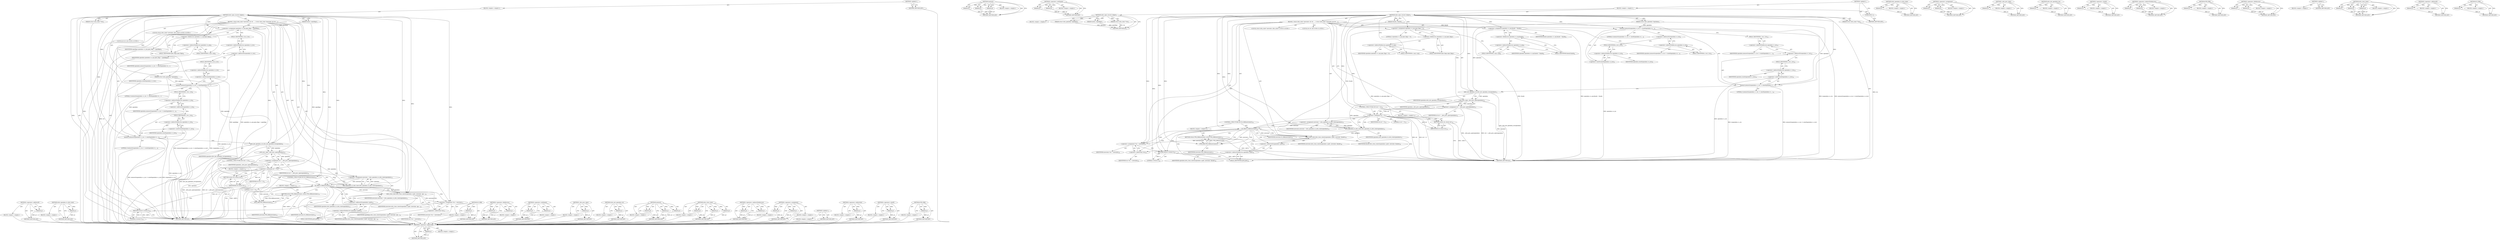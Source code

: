 digraph "IS_ERR" {
vulnerable_125 [label=<(METHOD,&lt;operator&gt;.addressOf)>];
vulnerable_126 [label=<(PARAM,p1)>];
vulnerable_127 [label=<(BLOCK,&lt;empty&gt;,&lt;empty&gt;)>];
vulnerable_128 [label=<(METHOD_RETURN,ANY)>];
vulnerable_146 [label=<(METHOD,nfs4_opendata_to_nfs4_state)>];
vulnerable_147 [label=<(PARAM,p1)>];
vulnerable_148 [label=<(BLOCK,&lt;empty&gt;,&lt;empty&gt;)>];
vulnerable_149 [label=<(METHOD_RETURN,ANY)>];
vulnerable_6 [label=<(METHOD,&lt;global&gt;)<SUB>1</SUB>>];
vulnerable_7 [label=<(BLOCK,&lt;empty&gt;,&lt;empty&gt;)<SUB>1</SUB>>];
vulnerable_8 [label=<(METHOD,nfs4_open_recover_helper)<SUB>1</SUB>>];
vulnerable_9 [label=<(PARAM,struct nfs4_opendata *opendata)<SUB>1</SUB>>];
vulnerable_10 [label=<(PARAM,mode_t openflags)<SUB>1</SUB>>];
vulnerable_11 [label=<(PARAM,struct nfs4_state **res)<SUB>1</SUB>>];
vulnerable_12 [label=<(BLOCK,{
 	struct nfs4_state *newstate;
 	int ret;
 
	...,{
 	struct nfs4_state *newstate;
 	int ret;
 
	...)<SUB>2</SUB>>];
vulnerable_13 [label="<(LOCAL,struct nfs4_state* newstate: nfs4_state*)<SUB>3</SUB>>"];
vulnerable_14 [label="<(LOCAL,int ret: int)<SUB>4</SUB>>"];
vulnerable_15 [label=<(&lt;operator&gt;.assignment,opendata-&gt;o_arg.open_flags = openflags)<SUB>6</SUB>>];
vulnerable_16 [label=<(&lt;operator&gt;.fieldAccess,opendata-&gt;o_arg.open_flags)<SUB>6</SUB>>];
vulnerable_17 [label=<(&lt;operator&gt;.indirectFieldAccess,opendata-&gt;o_arg)<SUB>6</SUB>>];
vulnerable_18 [label=<(IDENTIFIER,opendata,opendata-&gt;o_arg.open_flags = openflags)<SUB>6</SUB>>];
vulnerable_19 [label=<(FIELD_IDENTIFIER,o_arg,o_arg)<SUB>6</SUB>>];
vulnerable_20 [label=<(FIELD_IDENTIFIER,open_flags,open_flags)<SUB>6</SUB>>];
vulnerable_21 [label=<(IDENTIFIER,openflags,opendata-&gt;o_arg.open_flags = openflags)<SUB>6</SUB>>];
vulnerable_22 [label=<(memset,memset(&amp;opendata-&gt;o_res, 0, sizeof(opendata-&gt;o_...)<SUB>7</SUB>>];
vulnerable_23 [label=<(&lt;operator&gt;.addressOf,&amp;opendata-&gt;o_res)<SUB>7</SUB>>];
vulnerable_24 [label=<(&lt;operator&gt;.indirectFieldAccess,opendata-&gt;o_res)<SUB>7</SUB>>];
vulnerable_25 [label=<(IDENTIFIER,opendata,memset(&amp;opendata-&gt;o_res, 0, sizeof(opendata-&gt;o_...)<SUB>7</SUB>>];
vulnerable_26 [label=<(FIELD_IDENTIFIER,o_res,o_res)<SUB>7</SUB>>];
vulnerable_27 [label=<(LITERAL,0,memset(&amp;opendata-&gt;o_res, 0, sizeof(opendata-&gt;o_...)<SUB>7</SUB>>];
vulnerable_28 [label=<(&lt;operator&gt;.sizeOf,sizeof(opendata-&gt;o_res))<SUB>7</SUB>>];
vulnerable_29 [label=<(&lt;operator&gt;.indirectFieldAccess,opendata-&gt;o_res)<SUB>7</SUB>>];
vulnerable_30 [label=<(IDENTIFIER,opendata,sizeof(opendata-&gt;o_res))<SUB>7</SUB>>];
vulnerable_31 [label=<(FIELD_IDENTIFIER,o_res,o_res)<SUB>7</SUB>>];
vulnerable_32 [label=<(memset,memset(&amp;opendata-&gt;c_res, 0, sizeof(opendata-&gt;c_...)<SUB>8</SUB>>];
vulnerable_33 [label=<(&lt;operator&gt;.addressOf,&amp;opendata-&gt;c_res)<SUB>8</SUB>>];
vulnerable_34 [label=<(&lt;operator&gt;.indirectFieldAccess,opendata-&gt;c_res)<SUB>8</SUB>>];
vulnerable_35 [label=<(IDENTIFIER,opendata,memset(&amp;opendata-&gt;c_res, 0, sizeof(opendata-&gt;c_...)<SUB>8</SUB>>];
vulnerable_36 [label=<(FIELD_IDENTIFIER,c_res,c_res)<SUB>8</SUB>>];
vulnerable_37 [label=<(LITERAL,0,memset(&amp;opendata-&gt;c_res, 0, sizeof(opendata-&gt;c_...)<SUB>8</SUB>>];
vulnerable_38 [label=<(&lt;operator&gt;.sizeOf,sizeof(opendata-&gt;c_res))<SUB>8</SUB>>];
vulnerable_39 [label=<(&lt;operator&gt;.indirectFieldAccess,opendata-&gt;c_res)<SUB>8</SUB>>];
vulnerable_40 [label=<(IDENTIFIER,opendata,sizeof(opendata-&gt;c_res))<SUB>8</SUB>>];
vulnerable_41 [label=<(FIELD_IDENTIFIER,c_res,c_res)<SUB>8</SUB>>];
vulnerable_42 [label=<(nfs4_init_opendata_res,nfs4_init_opendata_res(opendata))<SUB>9</SUB>>];
vulnerable_43 [label=<(IDENTIFIER,opendata,nfs4_init_opendata_res(opendata))<SUB>9</SUB>>];
vulnerable_44 [label=<(&lt;operator&gt;.assignment,ret = _nfs4_proc_open(opendata))<SUB>10</SUB>>];
vulnerable_45 [label=<(IDENTIFIER,ret,ret = _nfs4_proc_open(opendata))<SUB>10</SUB>>];
vulnerable_46 [label=<(_nfs4_proc_open,_nfs4_proc_open(opendata))<SUB>10</SUB>>];
vulnerable_47 [label=<(IDENTIFIER,opendata,_nfs4_proc_open(opendata))<SUB>10</SUB>>];
vulnerable_48 [label=<(CONTROL_STRUCTURE,IF,if (ret != 0))<SUB>11</SUB>>];
vulnerable_49 [label=<(&lt;operator&gt;.notEquals,ret != 0)<SUB>11</SUB>>];
vulnerable_50 [label=<(IDENTIFIER,ret,ret != 0)<SUB>11</SUB>>];
vulnerable_51 [label=<(LITERAL,0,ret != 0)<SUB>11</SUB>>];
vulnerable_52 [label=<(BLOCK,&lt;empty&gt;,&lt;empty&gt;)<SUB>12</SUB>>];
vulnerable_53 [label=<(RETURN,return ret;,return ret;)<SUB>12</SUB>>];
vulnerable_54 [label=<(IDENTIFIER,ret,return ret;)<SUB>12</SUB>>];
vulnerable_55 [label=<(&lt;operator&gt;.assignment,newstate = nfs4_opendata_to_nfs4_state(opendata))<SUB>13</SUB>>];
vulnerable_56 [label=<(IDENTIFIER,newstate,newstate = nfs4_opendata_to_nfs4_state(opendata))<SUB>13</SUB>>];
vulnerable_57 [label=<(nfs4_opendata_to_nfs4_state,nfs4_opendata_to_nfs4_state(opendata))<SUB>13</SUB>>];
vulnerable_58 [label=<(IDENTIFIER,opendata,nfs4_opendata_to_nfs4_state(opendata))<SUB>13</SUB>>];
vulnerable_59 [label=<(CONTROL_STRUCTURE,IF,if (IS_ERR(newstate)))<SUB>14</SUB>>];
vulnerable_60 [label=<(IS_ERR,IS_ERR(newstate))<SUB>14</SUB>>];
vulnerable_61 [label=<(IDENTIFIER,newstate,IS_ERR(newstate))<SUB>14</SUB>>];
vulnerable_62 [label=<(BLOCK,&lt;empty&gt;,&lt;empty&gt;)<SUB>15</SUB>>];
vulnerable_63 [label=<(RETURN,return PTR_ERR(newstate);,return PTR_ERR(newstate);)<SUB>15</SUB>>];
vulnerable_64 [label=<(PTR_ERR,PTR_ERR(newstate))<SUB>15</SUB>>];
vulnerable_65 [label=<(IDENTIFIER,newstate,PTR_ERR(newstate))<SUB>15</SUB>>];
vulnerable_66 [label=<(nfs4_close_state,nfs4_close_state(&amp;opendata-&gt;path, newstate, ope...)<SUB>16</SUB>>];
vulnerable_67 [label=<(&lt;operator&gt;.addressOf,&amp;opendata-&gt;path)<SUB>16</SUB>>];
vulnerable_68 [label=<(&lt;operator&gt;.indirectFieldAccess,opendata-&gt;path)<SUB>16</SUB>>];
vulnerable_69 [label=<(IDENTIFIER,opendata,nfs4_close_state(&amp;opendata-&gt;path, newstate, ope...)<SUB>16</SUB>>];
vulnerable_70 [label=<(FIELD_IDENTIFIER,path,path)<SUB>16</SUB>>];
vulnerable_71 [label=<(IDENTIFIER,newstate,nfs4_close_state(&amp;opendata-&gt;path, newstate, ope...)<SUB>16</SUB>>];
vulnerable_72 [label=<(IDENTIFIER,openflags,nfs4_close_state(&amp;opendata-&gt;path, newstate, ope...)<SUB>16</SUB>>];
vulnerable_73 [label=<(&lt;operator&gt;.assignment,*res = newstate)<SUB>17</SUB>>];
vulnerable_74 [label=<(&lt;operator&gt;.indirection,*res)<SUB>17</SUB>>];
vulnerable_75 [label=<(IDENTIFIER,res,*res = newstate)<SUB>17</SUB>>];
vulnerable_76 [label=<(IDENTIFIER,newstate,*res = newstate)<SUB>17</SUB>>];
vulnerable_77 [label=<(RETURN,return 0;,return 0;)<SUB>18</SUB>>];
vulnerable_78 [label=<(LITERAL,0,return 0;)<SUB>18</SUB>>];
vulnerable_79 [label=<(METHOD_RETURN,int)<SUB>1</SUB>>];
vulnerable_81 [label=<(METHOD_RETURN,ANY)<SUB>1</SUB>>];
vulnerable_150 [label=<(METHOD,IS_ERR)>];
vulnerable_151 [label=<(PARAM,p1)>];
vulnerable_152 [label=<(BLOCK,&lt;empty&gt;,&lt;empty&gt;)>];
vulnerable_153 [label=<(METHOD_RETURN,ANY)>];
vulnerable_109 [label=<(METHOD,&lt;operator&gt;.fieldAccess)>];
vulnerable_110 [label=<(PARAM,p1)>];
vulnerable_111 [label=<(PARAM,p2)>];
vulnerable_112 [label=<(BLOCK,&lt;empty&gt;,&lt;empty&gt;)>];
vulnerable_113 [label=<(METHOD_RETURN,ANY)>];
vulnerable_141 [label=<(METHOD,&lt;operator&gt;.notEquals)>];
vulnerable_142 [label=<(PARAM,p1)>];
vulnerable_143 [label=<(PARAM,p2)>];
vulnerable_144 [label=<(BLOCK,&lt;empty&gt;,&lt;empty&gt;)>];
vulnerable_145 [label=<(METHOD_RETURN,ANY)>];
vulnerable_137 [label=<(METHOD,_nfs4_proc_open)>];
vulnerable_138 [label=<(PARAM,p1)>];
vulnerable_139 [label=<(BLOCK,&lt;empty&gt;,&lt;empty&gt;)>];
vulnerable_140 [label=<(METHOD_RETURN,ANY)>];
vulnerable_133 [label=<(METHOD,nfs4_init_opendata_res)>];
vulnerable_134 [label=<(PARAM,p1)>];
vulnerable_135 [label=<(BLOCK,&lt;empty&gt;,&lt;empty&gt;)>];
vulnerable_136 [label=<(METHOD_RETURN,ANY)>];
vulnerable_119 [label=<(METHOD,memset)>];
vulnerable_120 [label=<(PARAM,p1)>];
vulnerable_121 [label=<(PARAM,p2)>];
vulnerable_122 [label=<(PARAM,p3)>];
vulnerable_123 [label=<(BLOCK,&lt;empty&gt;,&lt;empty&gt;)>];
vulnerable_124 [label=<(METHOD_RETURN,ANY)>];
vulnerable_158 [label=<(METHOD,nfs4_close_state)>];
vulnerable_159 [label=<(PARAM,p1)>];
vulnerable_160 [label=<(PARAM,p2)>];
vulnerable_161 [label=<(PARAM,p3)>];
vulnerable_162 [label=<(BLOCK,&lt;empty&gt;,&lt;empty&gt;)>];
vulnerable_163 [label=<(METHOD_RETURN,ANY)>];
vulnerable_114 [label=<(METHOD,&lt;operator&gt;.indirectFieldAccess)>];
vulnerable_115 [label=<(PARAM,p1)>];
vulnerable_116 [label=<(PARAM,p2)>];
vulnerable_117 [label=<(BLOCK,&lt;empty&gt;,&lt;empty&gt;)>];
vulnerable_118 [label=<(METHOD_RETURN,ANY)>];
vulnerable_104 [label=<(METHOD,&lt;operator&gt;.assignment)>];
vulnerable_105 [label=<(PARAM,p1)>];
vulnerable_106 [label=<(PARAM,p2)>];
vulnerable_107 [label=<(BLOCK,&lt;empty&gt;,&lt;empty&gt;)>];
vulnerable_108 [label=<(METHOD_RETURN,ANY)>];
vulnerable_98 [label=<(METHOD,&lt;global&gt;)<SUB>1</SUB>>];
vulnerable_99 [label=<(BLOCK,&lt;empty&gt;,&lt;empty&gt;)>];
vulnerable_100 [label=<(METHOD_RETURN,ANY)>];
vulnerable_164 [label=<(METHOD,&lt;operator&gt;.indirection)>];
vulnerable_165 [label=<(PARAM,p1)>];
vulnerable_166 [label=<(BLOCK,&lt;empty&gt;,&lt;empty&gt;)>];
vulnerable_167 [label=<(METHOD_RETURN,ANY)>];
vulnerable_129 [label=<(METHOD,&lt;operator&gt;.sizeOf)>];
vulnerable_130 [label=<(PARAM,p1)>];
vulnerable_131 [label=<(BLOCK,&lt;empty&gt;,&lt;empty&gt;)>];
vulnerable_132 [label=<(METHOD_RETURN,ANY)>];
vulnerable_154 [label=<(METHOD,PTR_ERR)>];
vulnerable_155 [label=<(PARAM,p1)>];
vulnerable_156 [label=<(BLOCK,&lt;empty&gt;,&lt;empty&gt;)>];
vulnerable_157 [label=<(METHOD_RETURN,ANY)>];
fixed_181 [label=<(METHOD,&lt;operator&gt;.indirection)>];
fixed_182 [label=<(PARAM,p1)>];
fixed_183 [label=<(BLOCK,&lt;empty&gt;,&lt;empty&gt;)>];
fixed_184 [label=<(METHOD_RETURN,ANY)>];
fixed_136 [label=<(METHOD,memset)>];
fixed_137 [label=<(PARAM,p1)>];
fixed_138 [label=<(PARAM,p2)>];
fixed_139 [label=<(PARAM,p3)>];
fixed_140 [label=<(BLOCK,&lt;empty&gt;,&lt;empty&gt;)>];
fixed_141 [label=<(METHOD_RETURN,ANY)>];
fixed_158 [label=<(METHOD,&lt;operator&gt;.notEquals)>];
fixed_159 [label=<(PARAM,p1)>];
fixed_160 [label=<(PARAM,p2)>];
fixed_161 [label=<(BLOCK,&lt;empty&gt;,&lt;empty&gt;)>];
fixed_162 [label=<(METHOD_RETURN,ANY)>];
fixed_6 [label=<(METHOD,&lt;global&gt;)<SUB>1</SUB>>];
fixed_7 [label=<(BLOCK,&lt;empty&gt;,&lt;empty&gt;)<SUB>1</SUB>>];
fixed_8 [label=<(METHOD,nfs4_open_recover_helper)<SUB>1</SUB>>];
fixed_9 [label=<(PARAM,struct nfs4_opendata *opendata)<SUB>1</SUB>>];
fixed_10 [label=<(PARAM,mode_t openflags)<SUB>1</SUB>>];
fixed_11 [label=<(PARAM,struct nfs4_state **res)<SUB>1</SUB>>];
fixed_12 [label=<(BLOCK,&lt;empty&gt;,&lt;empty&gt;)>];
fixed_13 [label=<(METHOD_RETURN,int)<SUB>1</SUB>>];
fixed_15 [label=<(UNKNOWN,),))<SUB>1</SUB>>];
fixed_16 [label=<(METHOD,nfs4_open_recover_helper)<SUB>2</SUB>>];
fixed_17 [label=<(PARAM,struct nfs4_opendata *opendata)<SUB>2</SUB>>];
fixed_18 [label=<(PARAM,fmode_t fmode)<SUB>2</SUB>>];
fixed_19 [label=<(PARAM,struct nfs4_state **res)<SUB>2</SUB>>];
fixed_20 [label=<(BLOCK,{
 	struct nfs4_state *newstate;
 	int ret;
 
	...,{
 	struct nfs4_state *newstate;
 	int ret;
 
	...)<SUB>3</SUB>>];
fixed_21 [label="<(LOCAL,struct nfs4_state* newstate: nfs4_state*)<SUB>4</SUB>>"];
fixed_22 [label="<(LOCAL,int ret: int)<SUB>5</SUB>>"];
fixed_23 [label=<(&lt;operator&gt;.assignment,opendata-&gt;o_arg.open_flags = 0)<SUB>7</SUB>>];
fixed_24 [label=<(&lt;operator&gt;.fieldAccess,opendata-&gt;o_arg.open_flags)<SUB>7</SUB>>];
fixed_25 [label=<(&lt;operator&gt;.indirectFieldAccess,opendata-&gt;o_arg)<SUB>7</SUB>>];
fixed_26 [label=<(IDENTIFIER,opendata,opendata-&gt;o_arg.open_flags = 0)<SUB>7</SUB>>];
fixed_27 [label=<(FIELD_IDENTIFIER,o_arg,o_arg)<SUB>7</SUB>>];
fixed_28 [label=<(FIELD_IDENTIFIER,open_flags,open_flags)<SUB>7</SUB>>];
fixed_29 [label=<(LITERAL,0,opendata-&gt;o_arg.open_flags = 0)<SUB>7</SUB>>];
fixed_30 [label=<(&lt;operator&gt;.assignment,opendata-&gt;o_arg.fmode = fmode)<SUB>8</SUB>>];
fixed_31 [label=<(&lt;operator&gt;.fieldAccess,opendata-&gt;o_arg.fmode)<SUB>8</SUB>>];
fixed_32 [label=<(&lt;operator&gt;.indirectFieldAccess,opendata-&gt;o_arg)<SUB>8</SUB>>];
fixed_33 [label=<(IDENTIFIER,opendata,opendata-&gt;o_arg.fmode = fmode)<SUB>8</SUB>>];
fixed_34 [label=<(FIELD_IDENTIFIER,o_arg,o_arg)<SUB>8</SUB>>];
fixed_35 [label=<(FIELD_IDENTIFIER,fmode,fmode)<SUB>8</SUB>>];
fixed_36 [label=<(IDENTIFIER,fmode,opendata-&gt;o_arg.fmode = fmode)<SUB>8</SUB>>];
fixed_37 [label=<(memset,memset(&amp;opendata-&gt;o_res, 0, sizeof(opendata-&gt;o_...)<SUB>9</SUB>>];
fixed_38 [label=<(&lt;operator&gt;.addressOf,&amp;opendata-&gt;o_res)<SUB>9</SUB>>];
fixed_39 [label=<(&lt;operator&gt;.indirectFieldAccess,opendata-&gt;o_res)<SUB>9</SUB>>];
fixed_40 [label=<(IDENTIFIER,opendata,memset(&amp;opendata-&gt;o_res, 0, sizeof(opendata-&gt;o_...)<SUB>9</SUB>>];
fixed_41 [label=<(FIELD_IDENTIFIER,o_res,o_res)<SUB>9</SUB>>];
fixed_42 [label=<(LITERAL,0,memset(&amp;opendata-&gt;o_res, 0, sizeof(opendata-&gt;o_...)<SUB>9</SUB>>];
fixed_43 [label=<(&lt;operator&gt;.sizeOf,sizeof(opendata-&gt;o_res))<SUB>9</SUB>>];
fixed_44 [label=<(&lt;operator&gt;.indirectFieldAccess,opendata-&gt;o_res)<SUB>9</SUB>>];
fixed_45 [label=<(IDENTIFIER,opendata,sizeof(opendata-&gt;o_res))<SUB>9</SUB>>];
fixed_46 [label=<(FIELD_IDENTIFIER,o_res,o_res)<SUB>9</SUB>>];
fixed_47 [label=<(memset,memset(&amp;opendata-&gt;c_res, 0, sizeof(opendata-&gt;c_...)<SUB>10</SUB>>];
fixed_48 [label=<(&lt;operator&gt;.addressOf,&amp;opendata-&gt;c_res)<SUB>10</SUB>>];
fixed_49 [label=<(&lt;operator&gt;.indirectFieldAccess,opendata-&gt;c_res)<SUB>10</SUB>>];
fixed_50 [label=<(IDENTIFIER,opendata,memset(&amp;opendata-&gt;c_res, 0, sizeof(opendata-&gt;c_...)<SUB>10</SUB>>];
fixed_51 [label=<(FIELD_IDENTIFIER,c_res,c_res)<SUB>10</SUB>>];
fixed_52 [label=<(LITERAL,0,memset(&amp;opendata-&gt;c_res, 0, sizeof(opendata-&gt;c_...)<SUB>10</SUB>>];
fixed_53 [label=<(&lt;operator&gt;.sizeOf,sizeof(opendata-&gt;c_res))<SUB>10</SUB>>];
fixed_54 [label=<(&lt;operator&gt;.indirectFieldAccess,opendata-&gt;c_res)<SUB>10</SUB>>];
fixed_55 [label=<(IDENTIFIER,opendata,sizeof(opendata-&gt;c_res))<SUB>10</SUB>>];
fixed_56 [label=<(FIELD_IDENTIFIER,c_res,c_res)<SUB>10</SUB>>];
fixed_57 [label=<(nfs4_init_opendata_res,nfs4_init_opendata_res(opendata))<SUB>11</SUB>>];
fixed_58 [label=<(IDENTIFIER,opendata,nfs4_init_opendata_res(opendata))<SUB>11</SUB>>];
fixed_59 [label=<(&lt;operator&gt;.assignment,ret = _nfs4_proc_open(opendata))<SUB>12</SUB>>];
fixed_60 [label=<(IDENTIFIER,ret,ret = _nfs4_proc_open(opendata))<SUB>12</SUB>>];
fixed_61 [label=<(_nfs4_proc_open,_nfs4_proc_open(opendata))<SUB>12</SUB>>];
fixed_62 [label=<(IDENTIFIER,opendata,_nfs4_proc_open(opendata))<SUB>12</SUB>>];
fixed_63 [label=<(CONTROL_STRUCTURE,IF,if (ret != 0))<SUB>13</SUB>>];
fixed_64 [label=<(&lt;operator&gt;.notEquals,ret != 0)<SUB>13</SUB>>];
fixed_65 [label=<(IDENTIFIER,ret,ret != 0)<SUB>13</SUB>>];
fixed_66 [label=<(LITERAL,0,ret != 0)<SUB>13</SUB>>];
fixed_67 [label=<(BLOCK,&lt;empty&gt;,&lt;empty&gt;)<SUB>14</SUB>>];
fixed_68 [label=<(RETURN,return ret;,return ret;)<SUB>14</SUB>>];
fixed_69 [label=<(IDENTIFIER,ret,return ret;)<SUB>14</SUB>>];
fixed_70 [label=<(&lt;operator&gt;.assignment,newstate = nfs4_opendata_to_nfs4_state(opendata))<SUB>15</SUB>>];
fixed_71 [label=<(IDENTIFIER,newstate,newstate = nfs4_opendata_to_nfs4_state(opendata))<SUB>15</SUB>>];
fixed_72 [label=<(nfs4_opendata_to_nfs4_state,nfs4_opendata_to_nfs4_state(opendata))<SUB>15</SUB>>];
fixed_73 [label=<(IDENTIFIER,opendata,nfs4_opendata_to_nfs4_state(opendata))<SUB>15</SUB>>];
fixed_74 [label=<(CONTROL_STRUCTURE,IF,if (IS_ERR(newstate)))<SUB>16</SUB>>];
fixed_75 [label=<(IS_ERR,IS_ERR(newstate))<SUB>16</SUB>>];
fixed_76 [label=<(IDENTIFIER,newstate,IS_ERR(newstate))<SUB>16</SUB>>];
fixed_77 [label=<(BLOCK,&lt;empty&gt;,&lt;empty&gt;)<SUB>17</SUB>>];
fixed_78 [label=<(RETURN,return PTR_ERR(newstate);,return PTR_ERR(newstate);)<SUB>17</SUB>>];
fixed_79 [label=<(PTR_ERR,PTR_ERR(newstate))<SUB>17</SUB>>];
fixed_80 [label=<(IDENTIFIER,newstate,PTR_ERR(newstate))<SUB>17</SUB>>];
fixed_81 [label=<(nfs4_close_state,nfs4_close_state(&amp;opendata-&gt;path, newstate, fmode))<SUB>18</SUB>>];
fixed_82 [label=<(&lt;operator&gt;.addressOf,&amp;opendata-&gt;path)<SUB>18</SUB>>];
fixed_83 [label=<(&lt;operator&gt;.indirectFieldAccess,opendata-&gt;path)<SUB>18</SUB>>];
fixed_84 [label=<(IDENTIFIER,opendata,nfs4_close_state(&amp;opendata-&gt;path, newstate, fmode))<SUB>18</SUB>>];
fixed_85 [label=<(FIELD_IDENTIFIER,path,path)<SUB>18</SUB>>];
fixed_86 [label=<(IDENTIFIER,newstate,nfs4_close_state(&amp;opendata-&gt;path, newstate, fmode))<SUB>18</SUB>>];
fixed_87 [label=<(IDENTIFIER,fmode,nfs4_close_state(&amp;opendata-&gt;path, newstate, fmode))<SUB>18</SUB>>];
fixed_88 [label=<(&lt;operator&gt;.assignment,*res = newstate)<SUB>19</SUB>>];
fixed_89 [label=<(&lt;operator&gt;.indirection,*res)<SUB>19</SUB>>];
fixed_90 [label=<(IDENTIFIER,res,*res = newstate)<SUB>19</SUB>>];
fixed_91 [label=<(IDENTIFIER,newstate,*res = newstate)<SUB>19</SUB>>];
fixed_92 [label=<(RETURN,return 0;,return 0;)<SUB>20</SUB>>];
fixed_93 [label=<(LITERAL,0,return 0;)<SUB>20</SUB>>];
fixed_94 [label=<(METHOD_RETURN,int)<SUB>2</SUB>>];
fixed_96 [label=<(METHOD_RETURN,ANY)<SUB>1</SUB>>];
fixed_163 [label=<(METHOD,nfs4_opendata_to_nfs4_state)>];
fixed_164 [label=<(PARAM,p1)>];
fixed_165 [label=<(BLOCK,&lt;empty&gt;,&lt;empty&gt;)>];
fixed_166 [label=<(METHOD_RETURN,ANY)>];
fixed_121 [label=<(METHOD,&lt;operator&gt;.assignment)>];
fixed_122 [label=<(PARAM,p1)>];
fixed_123 [label=<(PARAM,p2)>];
fixed_124 [label=<(BLOCK,&lt;empty&gt;,&lt;empty&gt;)>];
fixed_125 [label=<(METHOD_RETURN,ANY)>];
fixed_154 [label=<(METHOD,_nfs4_proc_open)>];
fixed_155 [label=<(PARAM,p1)>];
fixed_156 [label=<(BLOCK,&lt;empty&gt;,&lt;empty&gt;)>];
fixed_157 [label=<(METHOD_RETURN,ANY)>];
fixed_150 [label=<(METHOD,nfs4_init_opendata_res)>];
fixed_151 [label=<(PARAM,p1)>];
fixed_152 [label=<(BLOCK,&lt;empty&gt;,&lt;empty&gt;)>];
fixed_153 [label=<(METHOD_RETURN,ANY)>];
fixed_146 [label=<(METHOD,&lt;operator&gt;.sizeOf)>];
fixed_147 [label=<(PARAM,p1)>];
fixed_148 [label=<(BLOCK,&lt;empty&gt;,&lt;empty&gt;)>];
fixed_149 [label=<(METHOD_RETURN,ANY)>];
fixed_131 [label=<(METHOD,&lt;operator&gt;.indirectFieldAccess)>];
fixed_132 [label=<(PARAM,p1)>];
fixed_133 [label=<(PARAM,p2)>];
fixed_134 [label=<(BLOCK,&lt;empty&gt;,&lt;empty&gt;)>];
fixed_135 [label=<(METHOD_RETURN,ANY)>];
fixed_171 [label=<(METHOD,PTR_ERR)>];
fixed_172 [label=<(PARAM,p1)>];
fixed_173 [label=<(BLOCK,&lt;empty&gt;,&lt;empty&gt;)>];
fixed_174 [label=<(METHOD_RETURN,ANY)>];
fixed_126 [label=<(METHOD,&lt;operator&gt;.fieldAccess)>];
fixed_127 [label=<(PARAM,p1)>];
fixed_128 [label=<(PARAM,p2)>];
fixed_129 [label=<(BLOCK,&lt;empty&gt;,&lt;empty&gt;)>];
fixed_130 [label=<(METHOD_RETURN,ANY)>];
fixed_115 [label=<(METHOD,&lt;global&gt;)<SUB>1</SUB>>];
fixed_116 [label=<(BLOCK,&lt;empty&gt;,&lt;empty&gt;)>];
fixed_117 [label=<(METHOD_RETURN,ANY)>];
fixed_175 [label=<(METHOD,nfs4_close_state)>];
fixed_176 [label=<(PARAM,p1)>];
fixed_177 [label=<(PARAM,p2)>];
fixed_178 [label=<(PARAM,p3)>];
fixed_179 [label=<(BLOCK,&lt;empty&gt;,&lt;empty&gt;)>];
fixed_180 [label=<(METHOD_RETURN,ANY)>];
fixed_142 [label=<(METHOD,&lt;operator&gt;.addressOf)>];
fixed_143 [label=<(PARAM,p1)>];
fixed_144 [label=<(BLOCK,&lt;empty&gt;,&lt;empty&gt;)>];
fixed_145 [label=<(METHOD_RETURN,ANY)>];
fixed_167 [label=<(METHOD,IS_ERR)>];
fixed_168 [label=<(PARAM,p1)>];
fixed_169 [label=<(BLOCK,&lt;empty&gt;,&lt;empty&gt;)>];
fixed_170 [label=<(METHOD_RETURN,ANY)>];
vulnerable_125 -> vulnerable_126  [key=0, label="AST: "];
vulnerable_125 -> vulnerable_126  [key=1, label="DDG: "];
vulnerable_125 -> vulnerable_127  [key=0, label="AST: "];
vulnerable_125 -> vulnerable_128  [key=0, label="AST: "];
vulnerable_125 -> vulnerable_128  [key=1, label="CFG: "];
vulnerable_126 -> vulnerable_128  [key=0, label="DDG: p1"];
vulnerable_127 -> fixed_181  [key=0];
vulnerable_128 -> fixed_181  [key=0];
vulnerable_146 -> vulnerable_147  [key=0, label="AST: "];
vulnerable_146 -> vulnerable_147  [key=1, label="DDG: "];
vulnerable_146 -> vulnerable_148  [key=0, label="AST: "];
vulnerable_146 -> vulnerable_149  [key=0, label="AST: "];
vulnerable_146 -> vulnerable_149  [key=1, label="CFG: "];
vulnerable_147 -> vulnerable_149  [key=0, label="DDG: p1"];
vulnerable_148 -> fixed_181  [key=0];
vulnerable_149 -> fixed_181  [key=0];
vulnerable_6 -> vulnerable_7  [key=0, label="AST: "];
vulnerable_6 -> vulnerable_81  [key=0, label="AST: "];
vulnerable_6 -> vulnerable_81  [key=1, label="CFG: "];
vulnerable_7 -> vulnerable_8  [key=0, label="AST: "];
vulnerable_8 -> vulnerable_9  [key=0, label="AST: "];
vulnerable_8 -> vulnerable_9  [key=1, label="DDG: "];
vulnerable_8 -> vulnerable_10  [key=0, label="AST: "];
vulnerable_8 -> vulnerable_10  [key=1, label="DDG: "];
vulnerable_8 -> vulnerable_11  [key=0, label="AST: "];
vulnerable_8 -> vulnerable_11  [key=1, label="DDG: "];
vulnerable_8 -> vulnerable_12  [key=0, label="AST: "];
vulnerable_8 -> vulnerable_79  [key=0, label="AST: "];
vulnerable_8 -> vulnerable_19  [key=0, label="CFG: "];
vulnerable_8 -> vulnerable_15  [key=0, label="DDG: "];
vulnerable_8 -> vulnerable_73  [key=0, label="DDG: "];
vulnerable_8 -> vulnerable_77  [key=0, label="DDG: "];
vulnerable_8 -> vulnerable_22  [key=0, label="DDG: "];
vulnerable_8 -> vulnerable_32  [key=0, label="DDG: "];
vulnerable_8 -> vulnerable_42  [key=0, label="DDG: "];
vulnerable_8 -> vulnerable_66  [key=0, label="DDG: "];
vulnerable_8 -> vulnerable_78  [key=0, label="DDG: "];
vulnerable_8 -> vulnerable_46  [key=0, label="DDG: "];
vulnerable_8 -> vulnerable_49  [key=0, label="DDG: "];
vulnerable_8 -> vulnerable_57  [key=0, label="DDG: "];
vulnerable_8 -> vulnerable_60  [key=0, label="DDG: "];
vulnerable_8 -> vulnerable_54  [key=0, label="DDG: "];
vulnerable_8 -> vulnerable_64  [key=0, label="DDG: "];
vulnerable_9 -> vulnerable_22  [key=0, label="DDG: opendata"];
vulnerable_9 -> vulnerable_32  [key=0, label="DDG: opendata"];
vulnerable_9 -> vulnerable_42  [key=0, label="DDG: opendata"];
vulnerable_10 -> vulnerable_15  [key=0, label="DDG: openflags"];
vulnerable_10 -> vulnerable_66  [key=0, label="DDG: openflags"];
vulnerable_11 -> vulnerable_79  [key=0, label="DDG: res"];
vulnerable_12 -> vulnerable_13  [key=0, label="AST: "];
vulnerable_12 -> vulnerable_14  [key=0, label="AST: "];
vulnerable_12 -> vulnerable_15  [key=0, label="AST: "];
vulnerable_12 -> vulnerable_22  [key=0, label="AST: "];
vulnerable_12 -> vulnerable_32  [key=0, label="AST: "];
vulnerable_12 -> vulnerable_42  [key=0, label="AST: "];
vulnerable_12 -> vulnerable_44  [key=0, label="AST: "];
vulnerable_12 -> vulnerable_48  [key=0, label="AST: "];
vulnerable_12 -> vulnerable_55  [key=0, label="AST: "];
vulnerable_12 -> vulnerable_59  [key=0, label="AST: "];
vulnerable_12 -> vulnerable_66  [key=0, label="AST: "];
vulnerable_12 -> vulnerable_73  [key=0, label="AST: "];
vulnerable_12 -> vulnerable_77  [key=0, label="AST: "];
vulnerable_13 -> fixed_181  [key=0];
vulnerable_14 -> fixed_181  [key=0];
vulnerable_15 -> vulnerable_16  [key=0, label="AST: "];
vulnerable_15 -> vulnerable_21  [key=0, label="AST: "];
vulnerable_15 -> vulnerable_26  [key=0, label="CFG: "];
vulnerable_15 -> vulnerable_79  [key=0, label="DDG: openflags"];
vulnerable_15 -> vulnerable_79  [key=1, label="DDG: opendata-&gt;o_arg.open_flags = openflags"];
vulnerable_16 -> vulnerable_17  [key=0, label="AST: "];
vulnerable_16 -> vulnerable_20  [key=0, label="AST: "];
vulnerable_16 -> vulnerable_15  [key=0, label="CFG: "];
vulnerable_17 -> vulnerable_18  [key=0, label="AST: "];
vulnerable_17 -> vulnerable_19  [key=0, label="AST: "];
vulnerable_17 -> vulnerable_20  [key=0, label="CFG: "];
vulnerable_18 -> fixed_181  [key=0];
vulnerable_19 -> vulnerable_17  [key=0, label="CFG: "];
vulnerable_20 -> vulnerable_16  [key=0, label="CFG: "];
vulnerable_21 -> fixed_181  [key=0];
vulnerable_22 -> vulnerable_23  [key=0, label="AST: "];
vulnerable_22 -> vulnerable_27  [key=0, label="AST: "];
vulnerable_22 -> vulnerable_28  [key=0, label="AST: "];
vulnerable_22 -> vulnerable_36  [key=0, label="CFG: "];
vulnerable_22 -> vulnerable_79  [key=0, label="DDG: &amp;opendata-&gt;o_res"];
vulnerable_22 -> vulnerable_79  [key=1, label="DDG: memset(&amp;opendata-&gt;o_res, 0, sizeof(opendata-&gt;o_res))"];
vulnerable_23 -> vulnerable_24  [key=0, label="AST: "];
vulnerable_23 -> vulnerable_31  [key=0, label="CFG: "];
vulnerable_24 -> vulnerable_25  [key=0, label="AST: "];
vulnerable_24 -> vulnerable_26  [key=0, label="AST: "];
vulnerable_24 -> vulnerable_23  [key=0, label="CFG: "];
vulnerable_25 -> fixed_181  [key=0];
vulnerable_26 -> vulnerable_24  [key=0, label="CFG: "];
vulnerable_27 -> fixed_181  [key=0];
vulnerable_28 -> vulnerable_29  [key=0, label="AST: "];
vulnerable_28 -> vulnerable_22  [key=0, label="CFG: "];
vulnerable_28 -> vulnerable_79  [key=0, label="DDG: opendata-&gt;o_res"];
vulnerable_29 -> vulnerable_30  [key=0, label="AST: "];
vulnerable_29 -> vulnerable_31  [key=0, label="AST: "];
vulnerable_29 -> vulnerable_28  [key=0, label="CFG: "];
vulnerable_30 -> fixed_181  [key=0];
vulnerable_31 -> vulnerable_29  [key=0, label="CFG: "];
vulnerable_32 -> vulnerable_33  [key=0, label="AST: "];
vulnerable_32 -> vulnerable_37  [key=0, label="AST: "];
vulnerable_32 -> vulnerable_38  [key=0, label="AST: "];
vulnerable_32 -> vulnerable_42  [key=0, label="CFG: "];
vulnerable_32 -> vulnerable_79  [key=0, label="DDG: &amp;opendata-&gt;c_res"];
vulnerable_32 -> vulnerable_79  [key=1, label="DDG: memset(&amp;opendata-&gt;c_res, 0, sizeof(opendata-&gt;c_res))"];
vulnerable_33 -> vulnerable_34  [key=0, label="AST: "];
vulnerable_33 -> vulnerable_41  [key=0, label="CFG: "];
vulnerable_34 -> vulnerable_35  [key=0, label="AST: "];
vulnerable_34 -> vulnerable_36  [key=0, label="AST: "];
vulnerable_34 -> vulnerable_33  [key=0, label="CFG: "];
vulnerable_35 -> fixed_181  [key=0];
vulnerable_36 -> vulnerable_34  [key=0, label="CFG: "];
vulnerable_37 -> fixed_181  [key=0];
vulnerable_38 -> vulnerable_39  [key=0, label="AST: "];
vulnerable_38 -> vulnerable_32  [key=0, label="CFG: "];
vulnerable_38 -> vulnerable_79  [key=0, label="DDG: opendata-&gt;c_res"];
vulnerable_39 -> vulnerable_40  [key=0, label="AST: "];
vulnerable_39 -> vulnerable_41  [key=0, label="AST: "];
vulnerable_39 -> vulnerable_38  [key=0, label="CFG: "];
vulnerable_40 -> fixed_181  [key=0];
vulnerable_41 -> vulnerable_39  [key=0, label="CFG: "];
vulnerable_42 -> vulnerable_43  [key=0, label="AST: "];
vulnerable_42 -> vulnerable_46  [key=0, label="CFG: "];
vulnerable_42 -> vulnerable_46  [key=1, label="DDG: opendata"];
vulnerable_42 -> vulnerable_79  [key=0, label="DDG: nfs4_init_opendata_res(opendata)"];
vulnerable_43 -> fixed_181  [key=0];
vulnerable_44 -> vulnerable_45  [key=0, label="AST: "];
vulnerable_44 -> vulnerable_46  [key=0, label="AST: "];
vulnerable_44 -> vulnerable_49  [key=0, label="CFG: "];
vulnerable_44 -> vulnerable_49  [key=1, label="DDG: ret"];
vulnerable_44 -> vulnerable_79  [key=0, label="DDG: _nfs4_proc_open(opendata)"];
vulnerable_44 -> vulnerable_79  [key=1, label="DDG: ret = _nfs4_proc_open(opendata)"];
vulnerable_45 -> fixed_181  [key=0];
vulnerable_46 -> vulnerable_47  [key=0, label="AST: "];
vulnerable_46 -> vulnerable_44  [key=0, label="CFG: "];
vulnerable_46 -> vulnerable_44  [key=1, label="DDG: opendata"];
vulnerable_46 -> vulnerable_79  [key=0, label="DDG: opendata"];
vulnerable_46 -> vulnerable_57  [key=0, label="DDG: opendata"];
vulnerable_47 -> fixed_181  [key=0];
vulnerable_48 -> vulnerable_49  [key=0, label="AST: "];
vulnerable_48 -> vulnerable_52  [key=0, label="AST: "];
vulnerable_49 -> vulnerable_50  [key=0, label="AST: "];
vulnerable_49 -> vulnerable_51  [key=0, label="AST: "];
vulnerable_49 -> vulnerable_53  [key=0, label="CFG: "];
vulnerable_49 -> vulnerable_53  [key=1, label="CDG: "];
vulnerable_49 -> vulnerable_57  [key=0, label="CFG: "];
vulnerable_49 -> vulnerable_57  [key=1, label="CDG: "];
vulnerable_49 -> vulnerable_79  [key=0, label="DDG: ret"];
vulnerable_49 -> vulnerable_79  [key=1, label="DDG: ret != 0"];
vulnerable_49 -> vulnerable_54  [key=0, label="DDG: ret"];
vulnerable_49 -> vulnerable_60  [key=0, label="CDG: "];
vulnerable_49 -> vulnerable_55  [key=0, label="CDG: "];
vulnerable_50 -> fixed_181  [key=0];
vulnerable_51 -> fixed_181  [key=0];
vulnerable_52 -> vulnerable_53  [key=0, label="AST: "];
vulnerable_53 -> vulnerable_54  [key=0, label="AST: "];
vulnerable_53 -> vulnerable_79  [key=0, label="CFG: "];
vulnerable_53 -> vulnerable_79  [key=1, label="DDG: &lt;RET&gt;"];
vulnerable_54 -> vulnerable_53  [key=0, label="DDG: ret"];
vulnerable_55 -> vulnerable_56  [key=0, label="AST: "];
vulnerable_55 -> vulnerable_57  [key=0, label="AST: "];
vulnerable_55 -> vulnerable_60  [key=0, label="CFG: "];
vulnerable_55 -> vulnerable_60  [key=1, label="DDG: newstate"];
vulnerable_56 -> fixed_181  [key=0];
vulnerable_57 -> vulnerable_58  [key=0, label="AST: "];
vulnerable_57 -> vulnerable_55  [key=0, label="CFG: "];
vulnerable_57 -> vulnerable_55  [key=1, label="DDG: opendata"];
vulnerable_57 -> vulnerable_66  [key=0, label="DDG: opendata"];
vulnerable_58 -> fixed_181  [key=0];
vulnerable_59 -> vulnerable_60  [key=0, label="AST: "];
vulnerable_59 -> vulnerable_62  [key=0, label="AST: "];
vulnerable_60 -> vulnerable_61  [key=0, label="AST: "];
vulnerable_60 -> vulnerable_64  [key=0, label="CFG: "];
vulnerable_60 -> vulnerable_64  [key=1, label="DDG: newstate"];
vulnerable_60 -> vulnerable_64  [key=2, label="CDG: "];
vulnerable_60 -> vulnerable_70  [key=0, label="CFG: "];
vulnerable_60 -> vulnerable_70  [key=1, label="CDG: "];
vulnerable_60 -> vulnerable_66  [key=0, label="DDG: newstate"];
vulnerable_60 -> vulnerable_66  [key=1, label="CDG: "];
vulnerable_60 -> vulnerable_68  [key=0, label="CDG: "];
vulnerable_60 -> vulnerable_73  [key=0, label="CDG: "];
vulnerable_60 -> vulnerable_77  [key=0, label="CDG: "];
vulnerable_60 -> vulnerable_67  [key=0, label="CDG: "];
vulnerable_60 -> vulnerable_74  [key=0, label="CDG: "];
vulnerable_60 -> vulnerable_63  [key=0, label="CDG: "];
vulnerable_61 -> fixed_181  [key=0];
vulnerable_62 -> vulnerable_63  [key=0, label="AST: "];
vulnerable_63 -> vulnerable_64  [key=0, label="AST: "];
vulnerable_63 -> vulnerable_79  [key=0, label="CFG: "];
vulnerable_63 -> vulnerable_79  [key=1, label="DDG: &lt;RET&gt;"];
vulnerable_64 -> vulnerable_65  [key=0, label="AST: "];
vulnerable_64 -> vulnerable_63  [key=0, label="CFG: "];
vulnerable_64 -> vulnerable_63  [key=1, label="DDG: PTR_ERR(newstate)"];
vulnerable_65 -> fixed_181  [key=0];
vulnerable_66 -> vulnerable_67  [key=0, label="AST: "];
vulnerable_66 -> vulnerable_71  [key=0, label="AST: "];
vulnerable_66 -> vulnerable_72  [key=0, label="AST: "];
vulnerable_66 -> vulnerable_74  [key=0, label="CFG: "];
vulnerable_66 -> vulnerable_73  [key=0, label="DDG: newstate"];
vulnerable_67 -> vulnerable_68  [key=0, label="AST: "];
vulnerable_67 -> vulnerable_66  [key=0, label="CFG: "];
vulnerable_68 -> vulnerable_69  [key=0, label="AST: "];
vulnerable_68 -> vulnerable_70  [key=0, label="AST: "];
vulnerable_68 -> vulnerable_67  [key=0, label="CFG: "];
vulnerable_69 -> fixed_181  [key=0];
vulnerable_70 -> vulnerable_68  [key=0, label="CFG: "];
vulnerable_71 -> fixed_181  [key=0];
vulnerable_72 -> fixed_181  [key=0];
vulnerable_73 -> vulnerable_74  [key=0, label="AST: "];
vulnerable_73 -> vulnerable_76  [key=0, label="AST: "];
vulnerable_73 -> vulnerable_77  [key=0, label="CFG: "];
vulnerable_74 -> vulnerable_75  [key=0, label="AST: "];
vulnerable_74 -> vulnerable_73  [key=0, label="CFG: "];
vulnerable_75 -> fixed_181  [key=0];
vulnerable_76 -> fixed_181  [key=0];
vulnerable_77 -> vulnerable_78  [key=0, label="AST: "];
vulnerable_77 -> vulnerable_79  [key=0, label="CFG: "];
vulnerable_77 -> vulnerable_79  [key=1, label="DDG: &lt;RET&gt;"];
vulnerable_78 -> vulnerable_77  [key=0, label="DDG: 0"];
vulnerable_79 -> fixed_181  [key=0];
vulnerable_81 -> fixed_181  [key=0];
vulnerable_150 -> vulnerable_151  [key=0, label="AST: "];
vulnerable_150 -> vulnerable_151  [key=1, label="DDG: "];
vulnerable_150 -> vulnerable_152  [key=0, label="AST: "];
vulnerable_150 -> vulnerable_153  [key=0, label="AST: "];
vulnerable_150 -> vulnerable_153  [key=1, label="CFG: "];
vulnerable_151 -> vulnerable_153  [key=0, label="DDG: p1"];
vulnerable_152 -> fixed_181  [key=0];
vulnerable_153 -> fixed_181  [key=0];
vulnerable_109 -> vulnerable_110  [key=0, label="AST: "];
vulnerable_109 -> vulnerable_110  [key=1, label="DDG: "];
vulnerable_109 -> vulnerable_112  [key=0, label="AST: "];
vulnerable_109 -> vulnerable_111  [key=0, label="AST: "];
vulnerable_109 -> vulnerable_111  [key=1, label="DDG: "];
vulnerable_109 -> vulnerable_113  [key=0, label="AST: "];
vulnerable_109 -> vulnerable_113  [key=1, label="CFG: "];
vulnerable_110 -> vulnerable_113  [key=0, label="DDG: p1"];
vulnerable_111 -> vulnerable_113  [key=0, label="DDG: p2"];
vulnerable_112 -> fixed_181  [key=0];
vulnerable_113 -> fixed_181  [key=0];
vulnerable_141 -> vulnerable_142  [key=0, label="AST: "];
vulnerable_141 -> vulnerable_142  [key=1, label="DDG: "];
vulnerable_141 -> vulnerable_144  [key=0, label="AST: "];
vulnerable_141 -> vulnerable_143  [key=0, label="AST: "];
vulnerable_141 -> vulnerable_143  [key=1, label="DDG: "];
vulnerable_141 -> vulnerable_145  [key=0, label="AST: "];
vulnerable_141 -> vulnerable_145  [key=1, label="CFG: "];
vulnerable_142 -> vulnerable_145  [key=0, label="DDG: p1"];
vulnerable_143 -> vulnerable_145  [key=0, label="DDG: p2"];
vulnerable_144 -> fixed_181  [key=0];
vulnerable_145 -> fixed_181  [key=0];
vulnerable_137 -> vulnerable_138  [key=0, label="AST: "];
vulnerable_137 -> vulnerable_138  [key=1, label="DDG: "];
vulnerable_137 -> vulnerable_139  [key=0, label="AST: "];
vulnerable_137 -> vulnerable_140  [key=0, label="AST: "];
vulnerable_137 -> vulnerable_140  [key=1, label="CFG: "];
vulnerable_138 -> vulnerable_140  [key=0, label="DDG: p1"];
vulnerable_139 -> fixed_181  [key=0];
vulnerable_140 -> fixed_181  [key=0];
vulnerable_133 -> vulnerable_134  [key=0, label="AST: "];
vulnerable_133 -> vulnerable_134  [key=1, label="DDG: "];
vulnerable_133 -> vulnerable_135  [key=0, label="AST: "];
vulnerable_133 -> vulnerable_136  [key=0, label="AST: "];
vulnerable_133 -> vulnerable_136  [key=1, label="CFG: "];
vulnerable_134 -> vulnerable_136  [key=0, label="DDG: p1"];
vulnerable_135 -> fixed_181  [key=0];
vulnerable_136 -> fixed_181  [key=0];
vulnerable_119 -> vulnerable_120  [key=0, label="AST: "];
vulnerable_119 -> vulnerable_120  [key=1, label="DDG: "];
vulnerable_119 -> vulnerable_123  [key=0, label="AST: "];
vulnerable_119 -> vulnerable_121  [key=0, label="AST: "];
vulnerable_119 -> vulnerable_121  [key=1, label="DDG: "];
vulnerable_119 -> vulnerable_124  [key=0, label="AST: "];
vulnerable_119 -> vulnerable_124  [key=1, label="CFG: "];
vulnerable_119 -> vulnerable_122  [key=0, label="AST: "];
vulnerable_119 -> vulnerable_122  [key=1, label="DDG: "];
vulnerable_120 -> vulnerable_124  [key=0, label="DDG: p1"];
vulnerable_121 -> vulnerable_124  [key=0, label="DDG: p2"];
vulnerable_122 -> vulnerable_124  [key=0, label="DDG: p3"];
vulnerable_123 -> fixed_181  [key=0];
vulnerable_124 -> fixed_181  [key=0];
vulnerable_158 -> vulnerable_159  [key=0, label="AST: "];
vulnerable_158 -> vulnerable_159  [key=1, label="DDG: "];
vulnerable_158 -> vulnerable_162  [key=0, label="AST: "];
vulnerable_158 -> vulnerable_160  [key=0, label="AST: "];
vulnerable_158 -> vulnerable_160  [key=1, label="DDG: "];
vulnerable_158 -> vulnerable_163  [key=0, label="AST: "];
vulnerable_158 -> vulnerable_163  [key=1, label="CFG: "];
vulnerable_158 -> vulnerable_161  [key=0, label="AST: "];
vulnerable_158 -> vulnerable_161  [key=1, label="DDG: "];
vulnerable_159 -> vulnerable_163  [key=0, label="DDG: p1"];
vulnerable_160 -> vulnerable_163  [key=0, label="DDG: p2"];
vulnerable_161 -> vulnerable_163  [key=0, label="DDG: p3"];
vulnerable_162 -> fixed_181  [key=0];
vulnerable_163 -> fixed_181  [key=0];
vulnerable_114 -> vulnerable_115  [key=0, label="AST: "];
vulnerable_114 -> vulnerable_115  [key=1, label="DDG: "];
vulnerable_114 -> vulnerable_117  [key=0, label="AST: "];
vulnerable_114 -> vulnerable_116  [key=0, label="AST: "];
vulnerable_114 -> vulnerable_116  [key=1, label="DDG: "];
vulnerable_114 -> vulnerable_118  [key=0, label="AST: "];
vulnerable_114 -> vulnerable_118  [key=1, label="CFG: "];
vulnerable_115 -> vulnerable_118  [key=0, label="DDG: p1"];
vulnerable_116 -> vulnerable_118  [key=0, label="DDG: p2"];
vulnerable_117 -> fixed_181  [key=0];
vulnerable_118 -> fixed_181  [key=0];
vulnerable_104 -> vulnerable_105  [key=0, label="AST: "];
vulnerable_104 -> vulnerable_105  [key=1, label="DDG: "];
vulnerable_104 -> vulnerable_107  [key=0, label="AST: "];
vulnerable_104 -> vulnerable_106  [key=0, label="AST: "];
vulnerable_104 -> vulnerable_106  [key=1, label="DDG: "];
vulnerable_104 -> vulnerable_108  [key=0, label="AST: "];
vulnerable_104 -> vulnerable_108  [key=1, label="CFG: "];
vulnerable_105 -> vulnerable_108  [key=0, label="DDG: p1"];
vulnerable_106 -> vulnerable_108  [key=0, label="DDG: p2"];
vulnerable_107 -> fixed_181  [key=0];
vulnerable_108 -> fixed_181  [key=0];
vulnerable_98 -> vulnerable_99  [key=0, label="AST: "];
vulnerable_98 -> vulnerable_100  [key=0, label="AST: "];
vulnerable_98 -> vulnerable_100  [key=1, label="CFG: "];
vulnerable_99 -> fixed_181  [key=0];
vulnerable_100 -> fixed_181  [key=0];
vulnerable_164 -> vulnerable_165  [key=0, label="AST: "];
vulnerable_164 -> vulnerable_165  [key=1, label="DDG: "];
vulnerable_164 -> vulnerable_166  [key=0, label="AST: "];
vulnerable_164 -> vulnerable_167  [key=0, label="AST: "];
vulnerable_164 -> vulnerable_167  [key=1, label="CFG: "];
vulnerable_165 -> vulnerable_167  [key=0, label="DDG: p1"];
vulnerable_166 -> fixed_181  [key=0];
vulnerable_167 -> fixed_181  [key=0];
vulnerable_129 -> vulnerable_130  [key=0, label="AST: "];
vulnerable_129 -> vulnerable_130  [key=1, label="DDG: "];
vulnerable_129 -> vulnerable_131  [key=0, label="AST: "];
vulnerable_129 -> vulnerable_132  [key=0, label="AST: "];
vulnerable_129 -> vulnerable_132  [key=1, label="CFG: "];
vulnerable_130 -> vulnerable_132  [key=0, label="DDG: p1"];
vulnerable_131 -> fixed_181  [key=0];
vulnerable_132 -> fixed_181  [key=0];
vulnerable_154 -> vulnerable_155  [key=0, label="AST: "];
vulnerable_154 -> vulnerable_155  [key=1, label="DDG: "];
vulnerable_154 -> vulnerable_156  [key=0, label="AST: "];
vulnerable_154 -> vulnerable_157  [key=0, label="AST: "];
vulnerable_154 -> vulnerable_157  [key=1, label="CFG: "];
vulnerable_155 -> vulnerable_157  [key=0, label="DDG: p1"];
vulnerable_156 -> fixed_181  [key=0];
vulnerable_157 -> fixed_181  [key=0];
fixed_181 -> fixed_182  [key=0, label="AST: "];
fixed_181 -> fixed_182  [key=1, label="DDG: "];
fixed_181 -> fixed_183  [key=0, label="AST: "];
fixed_181 -> fixed_184  [key=0, label="AST: "];
fixed_181 -> fixed_184  [key=1, label="CFG: "];
fixed_182 -> fixed_184  [key=0, label="DDG: p1"];
fixed_136 -> fixed_137  [key=0, label="AST: "];
fixed_136 -> fixed_137  [key=1, label="DDG: "];
fixed_136 -> fixed_140  [key=0, label="AST: "];
fixed_136 -> fixed_138  [key=0, label="AST: "];
fixed_136 -> fixed_138  [key=1, label="DDG: "];
fixed_136 -> fixed_141  [key=0, label="AST: "];
fixed_136 -> fixed_141  [key=1, label="CFG: "];
fixed_136 -> fixed_139  [key=0, label="AST: "];
fixed_136 -> fixed_139  [key=1, label="DDG: "];
fixed_137 -> fixed_141  [key=0, label="DDG: p1"];
fixed_138 -> fixed_141  [key=0, label="DDG: p2"];
fixed_139 -> fixed_141  [key=0, label="DDG: p3"];
fixed_158 -> fixed_159  [key=0, label="AST: "];
fixed_158 -> fixed_159  [key=1, label="DDG: "];
fixed_158 -> fixed_161  [key=0, label="AST: "];
fixed_158 -> fixed_160  [key=0, label="AST: "];
fixed_158 -> fixed_160  [key=1, label="DDG: "];
fixed_158 -> fixed_162  [key=0, label="AST: "];
fixed_158 -> fixed_162  [key=1, label="CFG: "];
fixed_159 -> fixed_162  [key=0, label="DDG: p1"];
fixed_160 -> fixed_162  [key=0, label="DDG: p2"];
fixed_6 -> fixed_7  [key=0, label="AST: "];
fixed_6 -> fixed_96  [key=0, label="AST: "];
fixed_6 -> fixed_15  [key=0, label="CFG: "];
fixed_7 -> fixed_8  [key=0, label="AST: "];
fixed_7 -> fixed_15  [key=0, label="AST: "];
fixed_7 -> fixed_16  [key=0, label="AST: "];
fixed_8 -> fixed_9  [key=0, label="AST: "];
fixed_8 -> fixed_9  [key=1, label="DDG: "];
fixed_8 -> fixed_10  [key=0, label="AST: "];
fixed_8 -> fixed_10  [key=1, label="DDG: "];
fixed_8 -> fixed_11  [key=0, label="AST: "];
fixed_8 -> fixed_11  [key=1, label="DDG: "];
fixed_8 -> fixed_12  [key=0, label="AST: "];
fixed_8 -> fixed_13  [key=0, label="AST: "];
fixed_8 -> fixed_13  [key=1, label="CFG: "];
fixed_9 -> fixed_13  [key=0, label="DDG: opendata"];
fixed_10 -> fixed_13  [key=0, label="DDG: openflags"];
fixed_11 -> fixed_13  [key=0, label="DDG: res"];
fixed_15 -> fixed_96  [key=0, label="CFG: "];
fixed_16 -> fixed_17  [key=0, label="AST: "];
fixed_16 -> fixed_17  [key=1, label="DDG: "];
fixed_16 -> fixed_18  [key=0, label="AST: "];
fixed_16 -> fixed_18  [key=1, label="DDG: "];
fixed_16 -> fixed_19  [key=0, label="AST: "];
fixed_16 -> fixed_19  [key=1, label="DDG: "];
fixed_16 -> fixed_20  [key=0, label="AST: "];
fixed_16 -> fixed_94  [key=0, label="AST: "];
fixed_16 -> fixed_27  [key=0, label="CFG: "];
fixed_16 -> fixed_23  [key=0, label="DDG: "];
fixed_16 -> fixed_30  [key=0, label="DDG: "];
fixed_16 -> fixed_88  [key=0, label="DDG: "];
fixed_16 -> fixed_92  [key=0, label="DDG: "];
fixed_16 -> fixed_37  [key=0, label="DDG: "];
fixed_16 -> fixed_47  [key=0, label="DDG: "];
fixed_16 -> fixed_57  [key=0, label="DDG: "];
fixed_16 -> fixed_81  [key=0, label="DDG: "];
fixed_16 -> fixed_93  [key=0, label="DDG: "];
fixed_16 -> fixed_61  [key=0, label="DDG: "];
fixed_16 -> fixed_64  [key=0, label="DDG: "];
fixed_16 -> fixed_72  [key=0, label="DDG: "];
fixed_16 -> fixed_75  [key=0, label="DDG: "];
fixed_16 -> fixed_69  [key=0, label="DDG: "];
fixed_16 -> fixed_79  [key=0, label="DDG: "];
fixed_17 -> fixed_37  [key=0, label="DDG: opendata"];
fixed_17 -> fixed_47  [key=0, label="DDG: opendata"];
fixed_17 -> fixed_57  [key=0, label="DDG: opendata"];
fixed_18 -> fixed_30  [key=0, label="DDG: fmode"];
fixed_18 -> fixed_81  [key=0, label="DDG: fmode"];
fixed_19 -> fixed_94  [key=0, label="DDG: res"];
fixed_20 -> fixed_21  [key=0, label="AST: "];
fixed_20 -> fixed_22  [key=0, label="AST: "];
fixed_20 -> fixed_23  [key=0, label="AST: "];
fixed_20 -> fixed_30  [key=0, label="AST: "];
fixed_20 -> fixed_37  [key=0, label="AST: "];
fixed_20 -> fixed_47  [key=0, label="AST: "];
fixed_20 -> fixed_57  [key=0, label="AST: "];
fixed_20 -> fixed_59  [key=0, label="AST: "];
fixed_20 -> fixed_63  [key=0, label="AST: "];
fixed_20 -> fixed_70  [key=0, label="AST: "];
fixed_20 -> fixed_74  [key=0, label="AST: "];
fixed_20 -> fixed_81  [key=0, label="AST: "];
fixed_20 -> fixed_88  [key=0, label="AST: "];
fixed_20 -> fixed_92  [key=0, label="AST: "];
fixed_23 -> fixed_24  [key=0, label="AST: "];
fixed_23 -> fixed_29  [key=0, label="AST: "];
fixed_23 -> fixed_34  [key=0, label="CFG: "];
fixed_23 -> fixed_94  [key=0, label="DDG: opendata-&gt;o_arg.open_flags = 0"];
fixed_24 -> fixed_25  [key=0, label="AST: "];
fixed_24 -> fixed_28  [key=0, label="AST: "];
fixed_24 -> fixed_23  [key=0, label="CFG: "];
fixed_25 -> fixed_26  [key=0, label="AST: "];
fixed_25 -> fixed_27  [key=0, label="AST: "];
fixed_25 -> fixed_28  [key=0, label="CFG: "];
fixed_27 -> fixed_25  [key=0, label="CFG: "];
fixed_28 -> fixed_24  [key=0, label="CFG: "];
fixed_30 -> fixed_31  [key=0, label="AST: "];
fixed_30 -> fixed_36  [key=0, label="AST: "];
fixed_30 -> fixed_41  [key=0, label="CFG: "];
fixed_30 -> fixed_94  [key=0, label="DDG: fmode"];
fixed_30 -> fixed_94  [key=1, label="DDG: opendata-&gt;o_arg.fmode = fmode"];
fixed_31 -> fixed_32  [key=0, label="AST: "];
fixed_31 -> fixed_35  [key=0, label="AST: "];
fixed_31 -> fixed_30  [key=0, label="CFG: "];
fixed_32 -> fixed_33  [key=0, label="AST: "];
fixed_32 -> fixed_34  [key=0, label="AST: "];
fixed_32 -> fixed_35  [key=0, label="CFG: "];
fixed_34 -> fixed_32  [key=0, label="CFG: "];
fixed_35 -> fixed_31  [key=0, label="CFG: "];
fixed_37 -> fixed_38  [key=0, label="AST: "];
fixed_37 -> fixed_42  [key=0, label="AST: "];
fixed_37 -> fixed_43  [key=0, label="AST: "];
fixed_37 -> fixed_51  [key=0, label="CFG: "];
fixed_37 -> fixed_94  [key=0, label="DDG: &amp;opendata-&gt;o_res"];
fixed_37 -> fixed_94  [key=1, label="DDG: memset(&amp;opendata-&gt;o_res, 0, sizeof(opendata-&gt;o_res))"];
fixed_38 -> fixed_39  [key=0, label="AST: "];
fixed_38 -> fixed_46  [key=0, label="CFG: "];
fixed_39 -> fixed_40  [key=0, label="AST: "];
fixed_39 -> fixed_41  [key=0, label="AST: "];
fixed_39 -> fixed_38  [key=0, label="CFG: "];
fixed_41 -> fixed_39  [key=0, label="CFG: "];
fixed_43 -> fixed_44  [key=0, label="AST: "];
fixed_43 -> fixed_37  [key=0, label="CFG: "];
fixed_43 -> fixed_94  [key=0, label="DDG: opendata-&gt;o_res"];
fixed_44 -> fixed_45  [key=0, label="AST: "];
fixed_44 -> fixed_46  [key=0, label="AST: "];
fixed_44 -> fixed_43  [key=0, label="CFG: "];
fixed_46 -> fixed_44  [key=0, label="CFG: "];
fixed_47 -> fixed_48  [key=0, label="AST: "];
fixed_47 -> fixed_52  [key=0, label="AST: "];
fixed_47 -> fixed_53  [key=0, label="AST: "];
fixed_47 -> fixed_57  [key=0, label="CFG: "];
fixed_47 -> fixed_94  [key=0, label="DDG: &amp;opendata-&gt;c_res"];
fixed_47 -> fixed_94  [key=1, label="DDG: memset(&amp;opendata-&gt;c_res, 0, sizeof(opendata-&gt;c_res))"];
fixed_48 -> fixed_49  [key=0, label="AST: "];
fixed_48 -> fixed_56  [key=0, label="CFG: "];
fixed_49 -> fixed_50  [key=0, label="AST: "];
fixed_49 -> fixed_51  [key=0, label="AST: "];
fixed_49 -> fixed_48  [key=0, label="CFG: "];
fixed_51 -> fixed_49  [key=0, label="CFG: "];
fixed_53 -> fixed_54  [key=0, label="AST: "];
fixed_53 -> fixed_47  [key=0, label="CFG: "];
fixed_53 -> fixed_94  [key=0, label="DDG: opendata-&gt;c_res"];
fixed_54 -> fixed_55  [key=0, label="AST: "];
fixed_54 -> fixed_56  [key=0, label="AST: "];
fixed_54 -> fixed_53  [key=0, label="CFG: "];
fixed_56 -> fixed_54  [key=0, label="CFG: "];
fixed_57 -> fixed_58  [key=0, label="AST: "];
fixed_57 -> fixed_61  [key=0, label="CFG: "];
fixed_57 -> fixed_61  [key=1, label="DDG: opendata"];
fixed_57 -> fixed_94  [key=0, label="DDG: nfs4_init_opendata_res(opendata)"];
fixed_59 -> fixed_60  [key=0, label="AST: "];
fixed_59 -> fixed_61  [key=0, label="AST: "];
fixed_59 -> fixed_64  [key=0, label="CFG: "];
fixed_59 -> fixed_64  [key=1, label="DDG: ret"];
fixed_59 -> fixed_94  [key=0, label="DDG: _nfs4_proc_open(opendata)"];
fixed_59 -> fixed_94  [key=1, label="DDG: ret = _nfs4_proc_open(opendata)"];
fixed_61 -> fixed_62  [key=0, label="AST: "];
fixed_61 -> fixed_59  [key=0, label="CFG: "];
fixed_61 -> fixed_59  [key=1, label="DDG: opendata"];
fixed_61 -> fixed_94  [key=0, label="DDG: opendata"];
fixed_61 -> fixed_72  [key=0, label="DDG: opendata"];
fixed_63 -> fixed_64  [key=0, label="AST: "];
fixed_63 -> fixed_67  [key=0, label="AST: "];
fixed_64 -> fixed_65  [key=0, label="AST: "];
fixed_64 -> fixed_66  [key=0, label="AST: "];
fixed_64 -> fixed_68  [key=0, label="CFG: "];
fixed_64 -> fixed_68  [key=1, label="CDG: "];
fixed_64 -> fixed_72  [key=0, label="CFG: "];
fixed_64 -> fixed_72  [key=1, label="CDG: "];
fixed_64 -> fixed_94  [key=0, label="DDG: ret"];
fixed_64 -> fixed_94  [key=1, label="DDG: ret != 0"];
fixed_64 -> fixed_69  [key=0, label="DDG: ret"];
fixed_64 -> fixed_75  [key=0, label="CDG: "];
fixed_64 -> fixed_70  [key=0, label="CDG: "];
fixed_67 -> fixed_68  [key=0, label="AST: "];
fixed_68 -> fixed_69  [key=0, label="AST: "];
fixed_68 -> fixed_94  [key=0, label="CFG: "];
fixed_68 -> fixed_94  [key=1, label="DDG: &lt;RET&gt;"];
fixed_69 -> fixed_68  [key=0, label="DDG: ret"];
fixed_70 -> fixed_71  [key=0, label="AST: "];
fixed_70 -> fixed_72  [key=0, label="AST: "];
fixed_70 -> fixed_75  [key=0, label="CFG: "];
fixed_70 -> fixed_75  [key=1, label="DDG: newstate"];
fixed_72 -> fixed_73  [key=0, label="AST: "];
fixed_72 -> fixed_70  [key=0, label="CFG: "];
fixed_72 -> fixed_70  [key=1, label="DDG: opendata"];
fixed_72 -> fixed_81  [key=0, label="DDG: opendata"];
fixed_74 -> fixed_75  [key=0, label="AST: "];
fixed_74 -> fixed_77  [key=0, label="AST: "];
fixed_75 -> fixed_76  [key=0, label="AST: "];
fixed_75 -> fixed_79  [key=0, label="CFG: "];
fixed_75 -> fixed_79  [key=1, label="DDG: newstate"];
fixed_75 -> fixed_79  [key=2, label="CDG: "];
fixed_75 -> fixed_85  [key=0, label="CFG: "];
fixed_75 -> fixed_85  [key=1, label="CDG: "];
fixed_75 -> fixed_81  [key=0, label="DDG: newstate"];
fixed_75 -> fixed_81  [key=1, label="CDG: "];
fixed_75 -> fixed_83  [key=0, label="CDG: "];
fixed_75 -> fixed_89  [key=0, label="CDG: "];
fixed_75 -> fixed_88  [key=0, label="CDG: "];
fixed_75 -> fixed_92  [key=0, label="CDG: "];
fixed_75 -> fixed_82  [key=0, label="CDG: "];
fixed_75 -> fixed_78  [key=0, label="CDG: "];
fixed_77 -> fixed_78  [key=0, label="AST: "];
fixed_78 -> fixed_79  [key=0, label="AST: "];
fixed_78 -> fixed_94  [key=0, label="CFG: "];
fixed_78 -> fixed_94  [key=1, label="DDG: &lt;RET&gt;"];
fixed_79 -> fixed_80  [key=0, label="AST: "];
fixed_79 -> fixed_78  [key=0, label="CFG: "];
fixed_79 -> fixed_78  [key=1, label="DDG: PTR_ERR(newstate)"];
fixed_81 -> fixed_82  [key=0, label="AST: "];
fixed_81 -> fixed_86  [key=0, label="AST: "];
fixed_81 -> fixed_87  [key=0, label="AST: "];
fixed_81 -> fixed_89  [key=0, label="CFG: "];
fixed_81 -> fixed_88  [key=0, label="DDG: newstate"];
fixed_82 -> fixed_83  [key=0, label="AST: "];
fixed_82 -> fixed_81  [key=0, label="CFG: "];
fixed_83 -> fixed_84  [key=0, label="AST: "];
fixed_83 -> fixed_85  [key=0, label="AST: "];
fixed_83 -> fixed_82  [key=0, label="CFG: "];
fixed_85 -> fixed_83  [key=0, label="CFG: "];
fixed_88 -> fixed_89  [key=0, label="AST: "];
fixed_88 -> fixed_91  [key=0, label="AST: "];
fixed_88 -> fixed_92  [key=0, label="CFG: "];
fixed_89 -> fixed_90  [key=0, label="AST: "];
fixed_89 -> fixed_88  [key=0, label="CFG: "];
fixed_92 -> fixed_93  [key=0, label="AST: "];
fixed_92 -> fixed_94  [key=0, label="CFG: "];
fixed_92 -> fixed_94  [key=1, label="DDG: &lt;RET&gt;"];
fixed_93 -> fixed_92  [key=0, label="DDG: 0"];
fixed_163 -> fixed_164  [key=0, label="AST: "];
fixed_163 -> fixed_164  [key=1, label="DDG: "];
fixed_163 -> fixed_165  [key=0, label="AST: "];
fixed_163 -> fixed_166  [key=0, label="AST: "];
fixed_163 -> fixed_166  [key=1, label="CFG: "];
fixed_164 -> fixed_166  [key=0, label="DDG: p1"];
fixed_121 -> fixed_122  [key=0, label="AST: "];
fixed_121 -> fixed_122  [key=1, label="DDG: "];
fixed_121 -> fixed_124  [key=0, label="AST: "];
fixed_121 -> fixed_123  [key=0, label="AST: "];
fixed_121 -> fixed_123  [key=1, label="DDG: "];
fixed_121 -> fixed_125  [key=0, label="AST: "];
fixed_121 -> fixed_125  [key=1, label="CFG: "];
fixed_122 -> fixed_125  [key=0, label="DDG: p1"];
fixed_123 -> fixed_125  [key=0, label="DDG: p2"];
fixed_154 -> fixed_155  [key=0, label="AST: "];
fixed_154 -> fixed_155  [key=1, label="DDG: "];
fixed_154 -> fixed_156  [key=0, label="AST: "];
fixed_154 -> fixed_157  [key=0, label="AST: "];
fixed_154 -> fixed_157  [key=1, label="CFG: "];
fixed_155 -> fixed_157  [key=0, label="DDG: p1"];
fixed_150 -> fixed_151  [key=0, label="AST: "];
fixed_150 -> fixed_151  [key=1, label="DDG: "];
fixed_150 -> fixed_152  [key=0, label="AST: "];
fixed_150 -> fixed_153  [key=0, label="AST: "];
fixed_150 -> fixed_153  [key=1, label="CFG: "];
fixed_151 -> fixed_153  [key=0, label="DDG: p1"];
fixed_146 -> fixed_147  [key=0, label="AST: "];
fixed_146 -> fixed_147  [key=1, label="DDG: "];
fixed_146 -> fixed_148  [key=0, label="AST: "];
fixed_146 -> fixed_149  [key=0, label="AST: "];
fixed_146 -> fixed_149  [key=1, label="CFG: "];
fixed_147 -> fixed_149  [key=0, label="DDG: p1"];
fixed_131 -> fixed_132  [key=0, label="AST: "];
fixed_131 -> fixed_132  [key=1, label="DDG: "];
fixed_131 -> fixed_134  [key=0, label="AST: "];
fixed_131 -> fixed_133  [key=0, label="AST: "];
fixed_131 -> fixed_133  [key=1, label="DDG: "];
fixed_131 -> fixed_135  [key=0, label="AST: "];
fixed_131 -> fixed_135  [key=1, label="CFG: "];
fixed_132 -> fixed_135  [key=0, label="DDG: p1"];
fixed_133 -> fixed_135  [key=0, label="DDG: p2"];
fixed_171 -> fixed_172  [key=0, label="AST: "];
fixed_171 -> fixed_172  [key=1, label="DDG: "];
fixed_171 -> fixed_173  [key=0, label="AST: "];
fixed_171 -> fixed_174  [key=0, label="AST: "];
fixed_171 -> fixed_174  [key=1, label="CFG: "];
fixed_172 -> fixed_174  [key=0, label="DDG: p1"];
fixed_126 -> fixed_127  [key=0, label="AST: "];
fixed_126 -> fixed_127  [key=1, label="DDG: "];
fixed_126 -> fixed_129  [key=0, label="AST: "];
fixed_126 -> fixed_128  [key=0, label="AST: "];
fixed_126 -> fixed_128  [key=1, label="DDG: "];
fixed_126 -> fixed_130  [key=0, label="AST: "];
fixed_126 -> fixed_130  [key=1, label="CFG: "];
fixed_127 -> fixed_130  [key=0, label="DDG: p1"];
fixed_128 -> fixed_130  [key=0, label="DDG: p2"];
fixed_115 -> fixed_116  [key=0, label="AST: "];
fixed_115 -> fixed_117  [key=0, label="AST: "];
fixed_115 -> fixed_117  [key=1, label="CFG: "];
fixed_175 -> fixed_176  [key=0, label="AST: "];
fixed_175 -> fixed_176  [key=1, label="DDG: "];
fixed_175 -> fixed_179  [key=0, label="AST: "];
fixed_175 -> fixed_177  [key=0, label="AST: "];
fixed_175 -> fixed_177  [key=1, label="DDG: "];
fixed_175 -> fixed_180  [key=0, label="AST: "];
fixed_175 -> fixed_180  [key=1, label="CFG: "];
fixed_175 -> fixed_178  [key=0, label="AST: "];
fixed_175 -> fixed_178  [key=1, label="DDG: "];
fixed_176 -> fixed_180  [key=0, label="DDG: p1"];
fixed_177 -> fixed_180  [key=0, label="DDG: p2"];
fixed_178 -> fixed_180  [key=0, label="DDG: p3"];
fixed_142 -> fixed_143  [key=0, label="AST: "];
fixed_142 -> fixed_143  [key=1, label="DDG: "];
fixed_142 -> fixed_144  [key=0, label="AST: "];
fixed_142 -> fixed_145  [key=0, label="AST: "];
fixed_142 -> fixed_145  [key=1, label="CFG: "];
fixed_143 -> fixed_145  [key=0, label="DDG: p1"];
fixed_167 -> fixed_168  [key=0, label="AST: "];
fixed_167 -> fixed_168  [key=1, label="DDG: "];
fixed_167 -> fixed_169  [key=0, label="AST: "];
fixed_167 -> fixed_170  [key=0, label="AST: "];
fixed_167 -> fixed_170  [key=1, label="CFG: "];
fixed_168 -> fixed_170  [key=0, label="DDG: p1"];
}
